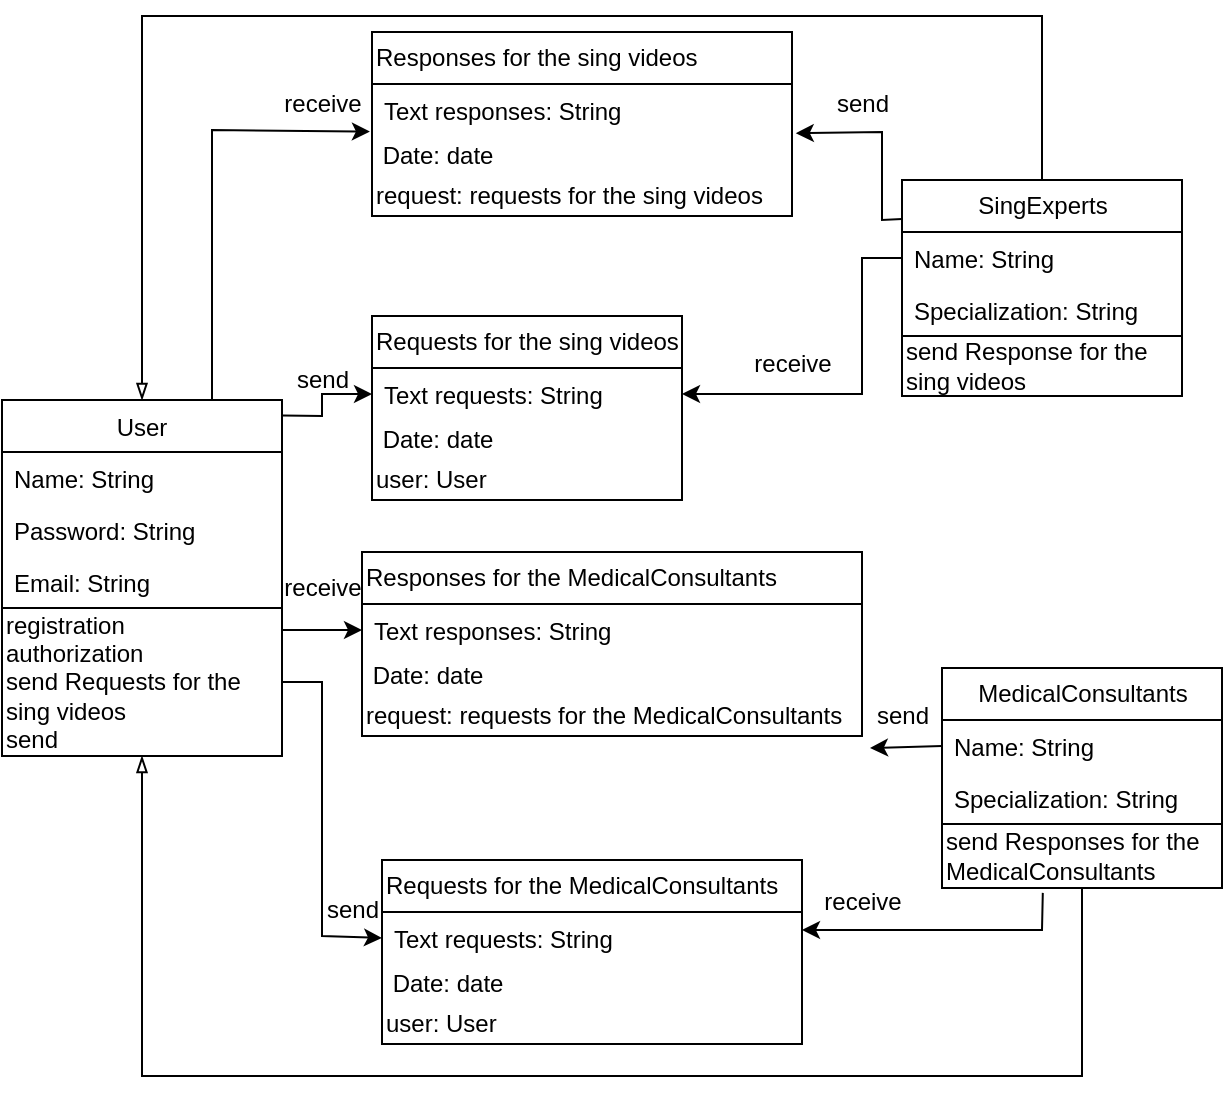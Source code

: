 <mxfile version="13.9.9" type="device"><diagram id="2zgxueL6X0e7SHYV5B5k" name="Страница — 2"><mxGraphModel dx="1024" dy="2931" grid="1" gridSize="10" guides="1" tooltips="1" connect="1" arrows="1" fold="1" page="1" pageScale="1" pageWidth="3300" pageHeight="2339" math="0" shadow="0"><root><mxCell id="0"/><mxCell id="1" parent="0"/><mxCell id="LpyN4X4RbQUOEbULUbwX-1" value="User" style="swimlane;fontStyle=0;childLayout=stackLayout;horizontal=1;startSize=26;fillColor=none;horizontalStack=0;resizeParent=1;resizeParentMax=0;resizeLast=0;collapsible=1;marginBottom=0;" parent="1" vertex="1"><mxGeometry x="70" y="-728" width="140" height="104" as="geometry"><mxRectangle x="110" y="-770" width="60" height="30" as="alternateBounds"/></mxGeometry></mxCell><mxCell id="LpyN4X4RbQUOEbULUbwX-3" value="Name: String" style="text;strokeColor=none;fillColor=none;align=left;verticalAlign=top;spacingLeft=4;spacingRight=4;overflow=hidden;rotatable=0;points=[[0,0.5],[1,0.5]];portConstraint=eastwest;" parent="LpyN4X4RbQUOEbULUbwX-1" vertex="1"><mxGeometry y="26" width="140" height="26" as="geometry"/></mxCell><mxCell id="gkV3xfT4GZXRCj6gJxIH-39" value="" style="endArrow=classic;html=1;rounded=0;entryX=0;entryY=0.5;entryDx=0;entryDy=0;" parent="LpyN4X4RbQUOEbULUbwX-1" target="gkV3xfT4GZXRCj6gJxIH-33" edge="1"><mxGeometry width="50" height="50" relative="1" as="geometry"><mxPoint x="140" y="115" as="sourcePoint"/><mxPoint x="218.95" y="-32.0" as="targetPoint"/><Array as="points"/></mxGeometry></mxCell><mxCell id="LpyN4X4RbQUOEbULUbwX-4" value="Password: String" style="text;strokeColor=none;fillColor=none;align=left;verticalAlign=top;spacingLeft=4;spacingRight=4;overflow=hidden;rotatable=0;points=[[0,0.5],[1,0.5]];portConstraint=eastwest;" parent="LpyN4X4RbQUOEbULUbwX-1" vertex="1"><mxGeometry y="52" width="140" height="26" as="geometry"/></mxCell><mxCell id="LpyN4X4RbQUOEbULUbwX-5" value="Email: String" style="text;strokeColor=none;fillColor=none;align=left;verticalAlign=top;spacingLeft=4;spacingRight=4;overflow=hidden;rotatable=0;points=[[0,0.5],[1,0.5]];portConstraint=eastwest;" parent="LpyN4X4RbQUOEbULUbwX-1" vertex="1"><mxGeometry y="78" width="140" height="26" as="geometry"/></mxCell><mxCell id="zIkKku1nat9trNILWlUw-16" value="Requests for the sing videos" style="swimlane;fontStyle=0;childLayout=stackLayout;horizontal=1;startSize=26;fillColor=none;horizontalStack=0;resizeParent=1;resizeParentMax=0;resizeLast=0;collapsible=1;marginBottom=0;html=1;align=left;" parent="1" vertex="1"><mxGeometry x="255" y="-770" width="155" height="92" as="geometry"/></mxCell><mxCell id="zIkKku1nat9trNILWlUw-18" value="Text requests: String" style="text;strokeColor=none;fillColor=none;align=left;verticalAlign=top;spacingLeft=4;spacingRight=4;overflow=hidden;rotatable=0;points=[[0,0.5],[1,0.5]];portConstraint=eastwest;whiteSpace=wrap;html=1;" parent="zIkKku1nat9trNILWlUw-16" vertex="1"><mxGeometry y="26" width="155" height="26" as="geometry"/></mxCell><mxCell id="zIkKku1nat9trNILWlUw-13" value="&amp;nbsp;Date: date" style="text;html=1;align=left;verticalAlign=middle;resizable=0;points=[];autosize=1;strokeColor=none;fillColor=none;" parent="zIkKku1nat9trNILWlUw-16" vertex="1"><mxGeometry y="52" width="155" height="20" as="geometry"/></mxCell><mxCell id="gkV3xfT4GZXRCj6gJxIH-14" value="user: User" style="text;html=1;align=left;verticalAlign=middle;resizable=0;points=[];autosize=1;strokeColor=none;fillColor=none;" parent="zIkKku1nat9trNILWlUw-16" vertex="1"><mxGeometry y="72" width="155" height="20" as="geometry"/></mxCell><mxCell id="zIkKku1nat9trNILWlUw-20" value="SingExperts" style="swimlane;fontStyle=0;childLayout=stackLayout;horizontal=1;startSize=26;fillColor=none;horizontalStack=0;resizeParent=1;resizeParentMax=0;resizeLast=0;collapsible=1;marginBottom=0;html=1;" parent="1" vertex="1"><mxGeometry x="520" y="-838" width="140" height="78" as="geometry"/></mxCell><mxCell id="zIkKku1nat9trNILWlUw-23" value="Name: String" style="text;strokeColor=none;fillColor=none;align=left;verticalAlign=top;spacingLeft=4;spacingRight=4;overflow=hidden;rotatable=0;points=[[0,0.5],[1,0.5]];portConstraint=eastwest;whiteSpace=wrap;html=1;" parent="zIkKku1nat9trNILWlUw-20" vertex="1"><mxGeometry y="26" width="140" height="26" as="geometry"/></mxCell><mxCell id="zIkKku1nat9trNILWlUw-22" value="Specialization: String" style="text;strokeColor=none;fillColor=none;align=left;verticalAlign=top;spacingLeft=4;spacingRight=4;overflow=hidden;rotatable=0;points=[[0,0.5],[1,0.5]];portConstraint=eastwest;whiteSpace=wrap;html=1;" parent="zIkKku1nat9trNILWlUw-20" vertex="1"><mxGeometry y="52" width="140" height="26" as="geometry"/></mxCell><mxCell id="zIkKku1nat9trNILWlUw-43" value="" style="endArrow=classic;html=1;rounded=0;exitX=0;exitY=0.5;exitDx=0;exitDy=0;entryX=1;entryY=0.5;entryDx=0;entryDy=0;" parent="1" source="zIkKku1nat9trNILWlUw-23" target="zIkKku1nat9trNILWlUw-18" edge="1"><mxGeometry width="50" height="50" relative="1" as="geometry"><mxPoint x="490" y="-640" as="sourcePoint"/><mxPoint x="540" y="-690" as="targetPoint"/><Array as="points"><mxPoint x="500" y="-799"/><mxPoint x="500" y="-731"/></Array></mxGeometry></mxCell><mxCell id="zIkKku1nat9trNILWlUw-45" value="" style="endArrow=classic;html=1;rounded=0;entryX=0;entryY=0.5;entryDx=0;entryDy=0;exitX=1.003;exitY=0.075;exitDx=0;exitDy=0;exitPerimeter=0;" parent="1" source="LpyN4X4RbQUOEbULUbwX-1" target="zIkKku1nat9trNILWlUw-18" edge="1"><mxGeometry width="50" height="50" relative="1" as="geometry"><mxPoint x="200" y="-730" as="sourcePoint"/><mxPoint x="540" y="-690" as="targetPoint"/><Array as="points"><mxPoint x="230" y="-720"/><mxPoint x="230" y="-731"/></Array></mxGeometry></mxCell><mxCell id="zIkKku1nat9trNILWlUw-47" value="send" style="text;html=1;align=center;verticalAlign=middle;resizable=0;points=[];autosize=1;strokeColor=none;fillColor=none;" parent="1" vertex="1"><mxGeometry x="480" y="-886" width="40" height="20" as="geometry"/></mxCell><mxCell id="zIkKku1nat9trNILWlUw-50" value="" style="endArrow=classic;html=1;rounded=0;exitX=0;exitY=0.25;exitDx=0;exitDy=0;entryX=1.009;entryY=-0.071;entryDx=0;entryDy=0;entryPerimeter=0;" parent="1" source="zIkKku1nat9trNILWlUw-20" target="gkV3xfT4GZXRCj6gJxIH-9" edge="1"><mxGeometry width="50" height="50" relative="1" as="geometry"><mxPoint x="830" y="-720" as="sourcePoint"/><mxPoint x="407" y="-862" as="targetPoint"/><Array as="points"><mxPoint x="510" y="-818"/><mxPoint x="510" y="-862"/></Array></mxGeometry></mxCell><mxCell id="zIkKku1nat9trNILWlUw-51" value="receive" style="text;html=1;align=center;verticalAlign=middle;resizable=0;points=[];autosize=1;strokeColor=none;fillColor=none;" parent="1" vertex="1"><mxGeometry x="205" y="-886" width="50" height="20" as="geometry"/></mxCell><mxCell id="gkV3xfT4GZXRCj6gJxIH-1" value="MedicalConsultants" style="swimlane;fontStyle=0;childLayout=stackLayout;horizontal=1;startSize=26;fillColor=none;horizontalStack=0;resizeParent=1;resizeParentMax=0;resizeLast=0;collapsible=1;marginBottom=0;html=1;" parent="1" vertex="1"><mxGeometry x="540" y="-594" width="140" height="78" as="geometry"/></mxCell><mxCell id="gkV3xfT4GZXRCj6gJxIH-2" value="Name: String" style="text;strokeColor=none;fillColor=none;align=left;verticalAlign=top;spacingLeft=4;spacingRight=4;overflow=hidden;rotatable=0;points=[[0,0.5],[1,0.5]];portConstraint=eastwest;whiteSpace=wrap;html=1;" parent="gkV3xfT4GZXRCj6gJxIH-1" vertex="1"><mxGeometry y="26" width="140" height="26" as="geometry"/></mxCell><mxCell id="gkV3xfT4GZXRCj6gJxIH-3" value="Specialization: String" style="text;strokeColor=none;fillColor=none;align=left;verticalAlign=top;spacingLeft=4;spacingRight=4;overflow=hidden;rotatable=0;points=[[0,0.5],[1,0.5]];portConstraint=eastwest;whiteSpace=wrap;html=1;" parent="gkV3xfT4GZXRCj6gJxIH-1" vertex="1"><mxGeometry y="52" width="140" height="26" as="geometry"/></mxCell><mxCell id="gkV3xfT4GZXRCj6gJxIH-6" value="" style="endArrow=blockThin;html=1;rounded=0;entryX=0.5;entryY=0;entryDx=0;entryDy=0;exitX=0.5;exitY=0;exitDx=0;exitDy=0;endFill=0;" parent="1" source="zIkKku1nat9trNILWlUw-20" target="LpyN4X4RbQUOEbULUbwX-1" edge="1"><mxGeometry width="50" height="50" relative="1" as="geometry"><mxPoint x="150.98" y="-614.988" as="sourcePoint"/><mxPoint x="150.5" y="-510" as="targetPoint"/><Array as="points"><mxPoint x="590" y="-920"/><mxPoint x="140" y="-920"/></Array></mxGeometry></mxCell><mxCell id="gkV3xfT4GZXRCj6gJxIH-7" value="Responses for the sing videos" style="swimlane;fontStyle=0;childLayout=stackLayout;horizontal=1;startSize=26;fillColor=none;horizontalStack=0;resizeParent=1;resizeParentMax=0;resizeLast=0;collapsible=1;marginBottom=0;html=1;align=left;" parent="1" vertex="1"><mxGeometry x="255" y="-912" width="210" height="92" as="geometry"/></mxCell><mxCell id="gkV3xfT4GZXRCj6gJxIH-8" value="Text responses: String" style="text;strokeColor=none;fillColor=none;align=left;verticalAlign=top;spacingLeft=4;spacingRight=4;overflow=hidden;rotatable=0;points=[[0,0.5],[1,0.5]];portConstraint=eastwest;whiteSpace=wrap;html=1;" parent="gkV3xfT4GZXRCj6gJxIH-7" vertex="1"><mxGeometry y="26" width="210" height="26" as="geometry"/></mxCell><mxCell id="gkV3xfT4GZXRCj6gJxIH-9" value="&amp;nbsp;Date: date" style="text;html=1;align=left;verticalAlign=middle;resizable=0;points=[];autosize=1;strokeColor=none;fillColor=none;" parent="gkV3xfT4GZXRCj6gJxIH-7" vertex="1"><mxGeometry y="52" width="210" height="20" as="geometry"/></mxCell><mxCell id="gkV3xfT4GZXRCj6gJxIH-12" value="request: requests for the sing videos" style="text;html=1;align=left;verticalAlign=middle;resizable=0;points=[];autosize=1;strokeColor=none;fillColor=none;" parent="gkV3xfT4GZXRCj6gJxIH-7" vertex="1"><mxGeometry y="72" width="210" height="20" as="geometry"/></mxCell><mxCell id="gkV3xfT4GZXRCj6gJxIH-10" value="" style="endArrow=classic;html=1;rounded=0;entryX=-0.005;entryY=-0.11;entryDx=0;entryDy=0;exitX=0.75;exitY=0;exitDx=0;exitDy=0;entryPerimeter=0;" parent="1" source="LpyN4X4RbQUOEbULUbwX-1" target="gkV3xfT4GZXRCj6gJxIH-9" edge="1"><mxGeometry width="50" height="50" relative="1" as="geometry"><mxPoint x="210" y="-720" as="sourcePoint"/><mxPoint x="265" y="-773" as="targetPoint"/><Array as="points"><mxPoint x="175" y="-863"/></Array></mxGeometry></mxCell><mxCell id="gkV3xfT4GZXRCj6gJxIH-16" value="receive" style="text;html=1;align=center;verticalAlign=middle;resizable=0;points=[];autosize=1;strokeColor=none;fillColor=none;" parent="1" vertex="1"><mxGeometry x="440" y="-756" width="50" height="20" as="geometry"/></mxCell><mxCell id="gkV3xfT4GZXRCj6gJxIH-17" value="send" style="text;html=1;align=center;verticalAlign=middle;resizable=0;points=[];autosize=1;strokeColor=none;fillColor=none;" parent="1" vertex="1"><mxGeometry x="210" y="-748" width="40" height="20" as="geometry"/></mxCell><mxCell id="gkV3xfT4GZXRCj6gJxIH-23" value="registration&lt;br&gt;authorization&lt;br&gt;send&amp;nbsp;&lt;span&gt;Requests for the sing videos&lt;br&gt;send&amp;nbsp;&lt;br&gt;&lt;/span&gt;" style="rounded=0;whiteSpace=wrap;html=1;fillColor=none;align=left;" parent="1" vertex="1"><mxGeometry x="70" y="-624" width="140" height="74" as="geometry"/></mxCell><mxCell id="gkV3xfT4GZXRCj6gJxIH-24" value="send&amp;nbsp;&lt;span&gt;Response for the sing videos&lt;br&gt;&lt;/span&gt;" style="rounded=0;whiteSpace=wrap;html=1;fillColor=none;align=left;" parent="1" vertex="1"><mxGeometry x="520" y="-760" width="140" height="30" as="geometry"/></mxCell><mxCell id="gkV3xfT4GZXRCj6gJxIH-25" value="send&amp;nbsp;&lt;span&gt;Responses for the MedicalConsultants&lt;/span&gt;&lt;span&gt;&lt;br&gt;&lt;/span&gt;" style="rounded=0;whiteSpace=wrap;html=1;fillColor=none;align=left;" parent="1" vertex="1"><mxGeometry x="540" y="-516" width="140" height="32" as="geometry"/></mxCell><mxCell id="gkV3xfT4GZXRCj6gJxIH-26" value="Requests for the MedicalConsultants" style="swimlane;fontStyle=0;childLayout=stackLayout;horizontal=1;startSize=26;fillColor=none;horizontalStack=0;resizeParent=1;resizeParentMax=0;resizeLast=0;collapsible=1;marginBottom=0;html=1;align=left;" parent="1" vertex="1"><mxGeometry x="260" y="-498" width="210" height="92" as="geometry"/></mxCell><mxCell id="gkV3xfT4GZXRCj6gJxIH-27" value="Text requests: String" style="text;strokeColor=none;fillColor=none;align=left;verticalAlign=top;spacingLeft=4;spacingRight=4;overflow=hidden;rotatable=0;points=[[0,0.5],[1,0.5]];portConstraint=eastwest;whiteSpace=wrap;html=1;" parent="gkV3xfT4GZXRCj6gJxIH-26" vertex="1"><mxGeometry y="26" width="210" height="26" as="geometry"/></mxCell><mxCell id="gkV3xfT4GZXRCj6gJxIH-28" value="&amp;nbsp;Date: date" style="text;html=1;align=left;verticalAlign=middle;resizable=0;points=[];autosize=1;strokeColor=none;fillColor=none;" parent="gkV3xfT4GZXRCj6gJxIH-26" vertex="1"><mxGeometry y="52" width="210" height="20" as="geometry"/></mxCell><mxCell id="gkV3xfT4GZXRCj6gJxIH-29" value="user: User" style="text;html=1;align=left;verticalAlign=middle;resizable=0;points=[];autosize=1;strokeColor=none;fillColor=none;" parent="gkV3xfT4GZXRCj6gJxIH-26" vertex="1"><mxGeometry y="72" width="210" height="20" as="geometry"/></mxCell><mxCell id="gkV3xfT4GZXRCj6gJxIH-30" value="" style="endArrow=classic;html=1;rounded=0;entryX=0;entryY=0.5;entryDx=0;entryDy=0;exitX=1;exitY=0.5;exitDx=0;exitDy=0;" parent="1" source="gkV3xfT4GZXRCj6gJxIH-23" target="gkV3xfT4GZXRCj6gJxIH-27" edge="1"><mxGeometry width="50" height="50" relative="1" as="geometry"><mxPoint x="215.42" y="-448.2" as="sourcePoint"/><mxPoint x="545" y="-418" as="targetPoint"/><Array as="points"><mxPoint x="230" y="-587"/><mxPoint x="230" y="-460"/></Array></mxGeometry></mxCell><mxCell id="gkV3xfT4GZXRCj6gJxIH-31" value="receive" style="text;html=1;align=center;verticalAlign=middle;resizable=0;points=[];autosize=1;strokeColor=none;fillColor=none;" parent="1" vertex="1"><mxGeometry x="205" y="-644" width="50" height="20" as="geometry"/></mxCell><mxCell id="gkV3xfT4GZXRCj6gJxIH-32" value="Responses for the MedicalConsultants" style="swimlane;fontStyle=0;childLayout=stackLayout;horizontal=1;startSize=26;fillColor=none;horizontalStack=0;resizeParent=1;resizeParentMax=0;resizeLast=0;collapsible=1;marginBottom=0;html=1;align=left;" parent="1" vertex="1"><mxGeometry x="250" y="-652" width="250" height="92" as="geometry"/></mxCell><mxCell id="gkV3xfT4GZXRCj6gJxIH-33" value="Text responses: String" style="text;strokeColor=none;fillColor=none;align=left;verticalAlign=top;spacingLeft=4;spacingRight=4;overflow=hidden;rotatable=0;points=[[0,0.5],[1,0.5]];portConstraint=eastwest;whiteSpace=wrap;html=1;" parent="gkV3xfT4GZXRCj6gJxIH-32" vertex="1"><mxGeometry y="26" width="250" height="26" as="geometry"/></mxCell><mxCell id="gkV3xfT4GZXRCj6gJxIH-34" value="&amp;nbsp;Date: date" style="text;html=1;align=left;verticalAlign=middle;resizable=0;points=[];autosize=1;strokeColor=none;fillColor=none;" parent="gkV3xfT4GZXRCj6gJxIH-32" vertex="1"><mxGeometry y="52" width="250" height="20" as="geometry"/></mxCell><mxCell id="gkV3xfT4GZXRCj6gJxIH-36" value="request: requests for the MedicalConsultants" style="text;html=1;align=left;verticalAlign=middle;resizable=0;points=[];autosize=1;strokeColor=none;fillColor=none;" parent="gkV3xfT4GZXRCj6gJxIH-32" vertex="1"><mxGeometry y="72" width="250" height="20" as="geometry"/></mxCell><mxCell id="gkV3xfT4GZXRCj6gJxIH-37" value="receive" style="text;html=1;align=center;verticalAlign=middle;resizable=0;points=[];autosize=1;strokeColor=none;fillColor=none;" parent="1" vertex="1"><mxGeometry x="475" y="-487" width="50" height="20" as="geometry"/></mxCell><mxCell id="gkV3xfT4GZXRCj6gJxIH-38" value="send" style="text;html=1;align=center;verticalAlign=middle;resizable=0;points=[];autosize=1;strokeColor=none;fillColor=none;" parent="1" vertex="1"><mxGeometry x="225" y="-483" width="40" height="20" as="geometry"/></mxCell><mxCell id="gkV3xfT4GZXRCj6gJxIH-40" value="" style="endArrow=classic;html=1;rounded=0;exitX=0.36;exitY=1.076;exitDx=0;exitDy=0;entryX=1;entryY=0.5;entryDx=0;entryDy=0;exitPerimeter=0;" parent="1" source="gkV3xfT4GZXRCj6gJxIH-25" edge="1"><mxGeometry width="50" height="50" relative="1" as="geometry"><mxPoint x="580" y="-531" as="sourcePoint"/><mxPoint x="470" y="-463.0" as="targetPoint"/><Array as="points"><mxPoint x="590" y="-463"/><mxPoint x="550" y="-463"/></Array></mxGeometry></mxCell><mxCell id="gkV3xfT4GZXRCj6gJxIH-41" value="" style="endArrow=classic;html=1;rounded=0;exitX=0;exitY=0.5;exitDx=0;exitDy=0;" parent="1" source="gkV3xfT4GZXRCj6gJxIH-2" edge="1"><mxGeometry width="50" height="50" relative="1" as="geometry"><mxPoint x="220" y="-603" as="sourcePoint"/><mxPoint x="504" y="-554" as="targetPoint"/><Array as="points"/></mxGeometry></mxCell><mxCell id="gkV3xfT4GZXRCj6gJxIH-42" value="send" style="text;html=1;align=center;verticalAlign=middle;resizable=0;points=[];autosize=1;strokeColor=none;fillColor=none;" parent="1" vertex="1"><mxGeometry x="500" y="-580" width="40" height="20" as="geometry"/></mxCell><mxCell id="gkV3xfT4GZXRCj6gJxIH-43" value="" style="endArrow=blockThin;html=1;rounded=0;entryX=0.5;entryY=1;entryDx=0;entryDy=0;exitX=0.5;exitY=1;exitDx=0;exitDy=0;endFill=0;" parent="1" source="gkV3xfT4GZXRCj6gJxIH-25" target="gkV3xfT4GZXRCj6gJxIH-23" edge="1"><mxGeometry width="50" height="50" relative="1" as="geometry"><mxPoint x="600" y="-828" as="sourcePoint"/><mxPoint x="150" y="-718" as="targetPoint"/><Array as="points"><mxPoint x="610" y="-390"/><mxPoint x="140" y="-390"/></Array></mxGeometry></mxCell></root></mxGraphModel></diagram></mxfile>